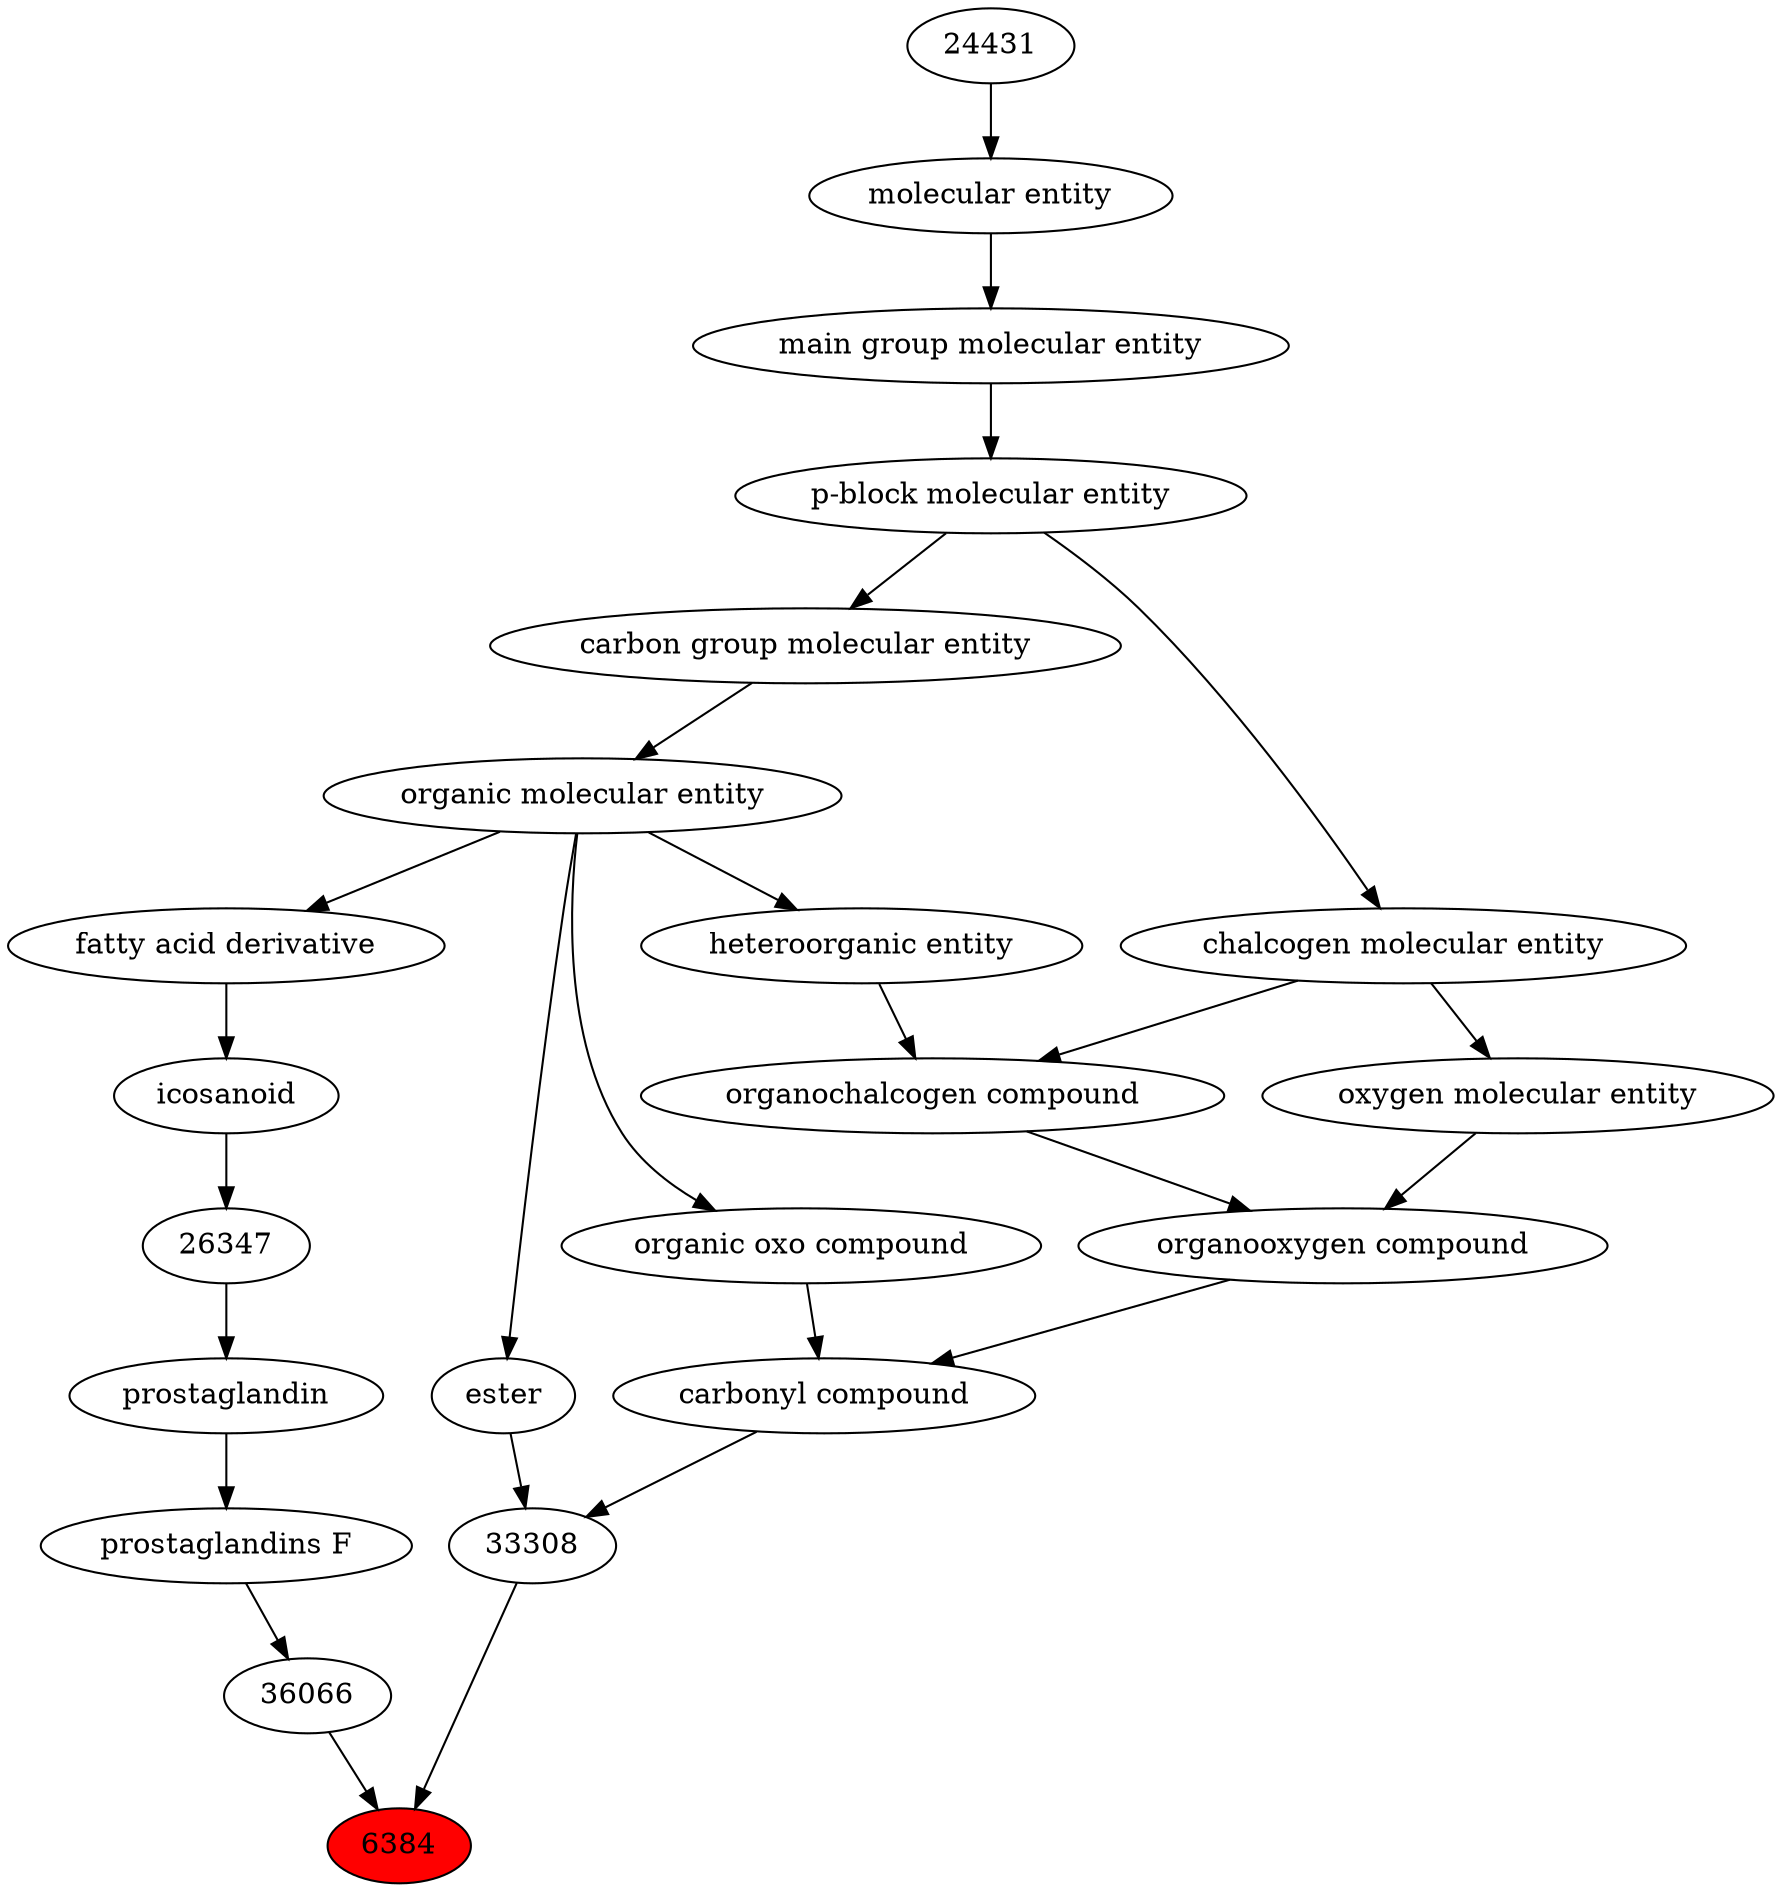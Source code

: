digraph tree{ 
6384 [label="6384" fillcolor=red style=filled]
33308 -> 6384
36066 -> 6384
33308 [label="33308"]
36586 -> 33308
35701 -> 33308
36066 [label="36066"]
26340 -> 36066
36586 [label="carbonyl compound"]
36587 -> 36586
36963 -> 36586
35701 [label="ester"]
50860 -> 35701
26340 [label="prostaglandins F"]
26333 -> 26340
36587 [label="organic oxo compound"]
50860 -> 36587
36963 [label="organooxygen compound"]
36962 -> 36963
25806 -> 36963
50860 [label="organic molecular entity"]
33582 -> 50860
26333 [label="prostaglandin"]
26347 -> 26333
36962 [label="organochalcogen compound"]
33285 -> 36962
33304 -> 36962
25806 [label="oxygen molecular entity"]
33304 -> 25806
33582 [label="carbon group molecular entity"]
33675 -> 33582
26347 [label="26347"]
23899 -> 26347
33285 [label="heteroorganic entity"]
50860 -> 33285
33304 [label="chalcogen molecular entity"]
33675 -> 33304
33675 [label="p-block molecular entity"]
33579 -> 33675
23899 [label="icosanoid"]
61697 -> 23899
33579 [label="main group molecular entity"]
23367 -> 33579
61697 [label="fatty acid derivative"]
50860 -> 61697
23367 [label="molecular entity"]
24431 -> 23367
24431 [label="24431"]
}